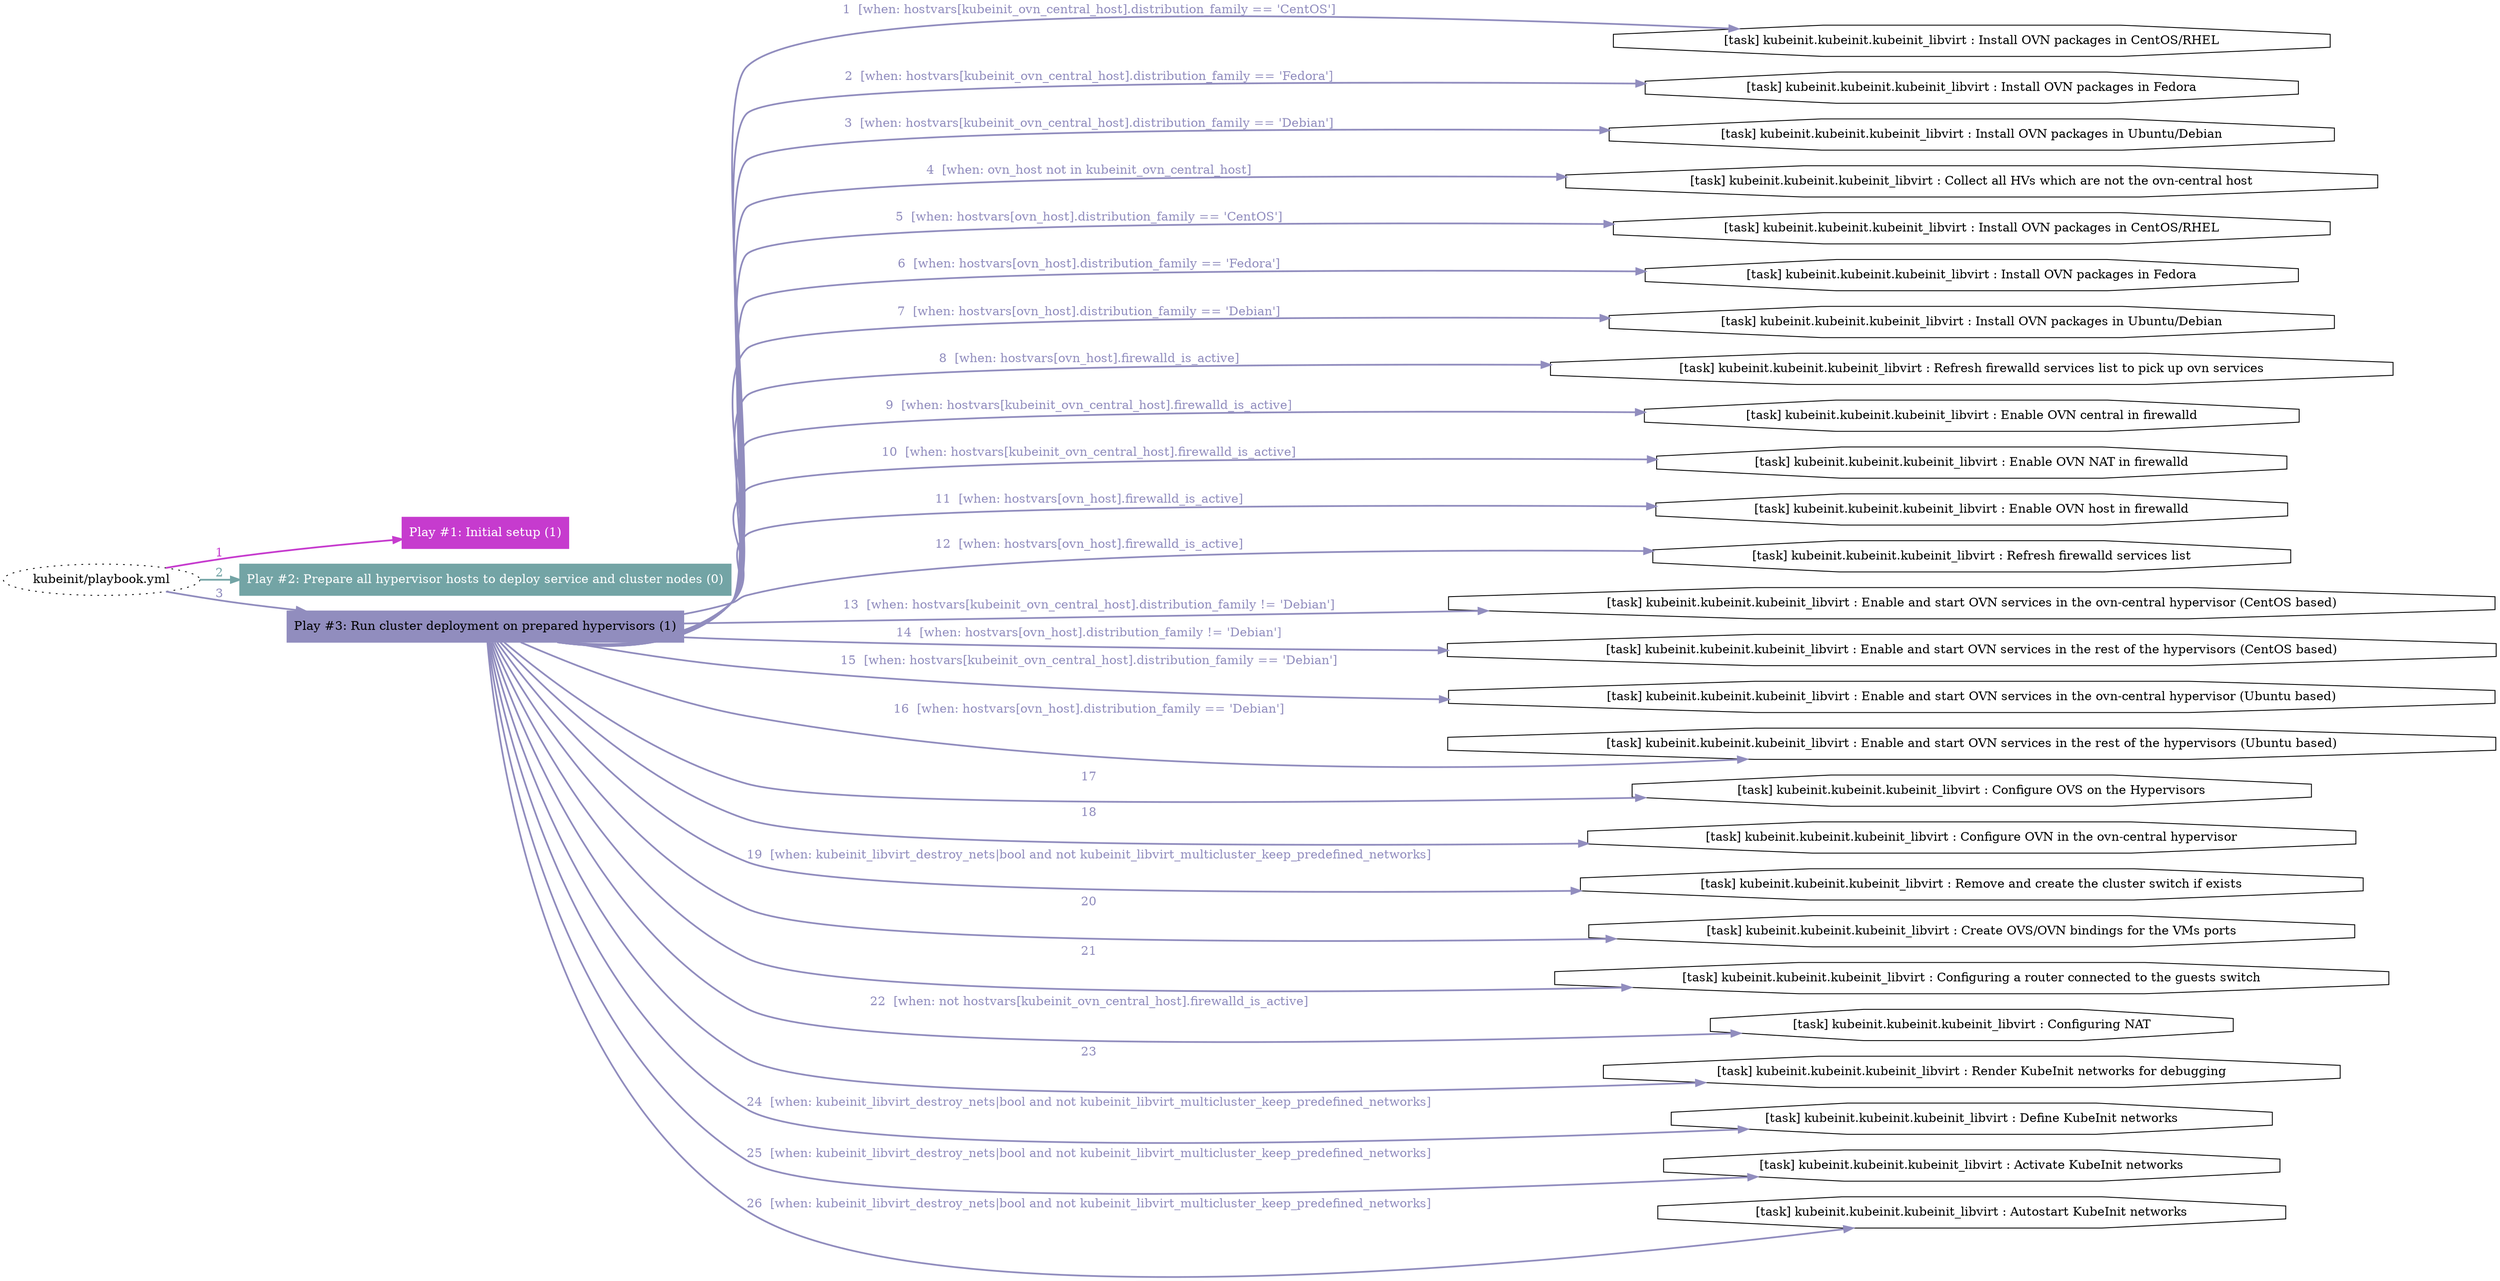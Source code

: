 digraph "kubeinit/playbook.yml "{
	graph [concentrate=true ordering=in rankdir=LR ratio=fill]
	edge [esep=5 sep=10]
	"kubeinit/playbook.yml" [id=root_node style=dotted]
	subgraph "Play #1: Initial setup (1) "{
		"Play #1: Initial setup (1)" [color="#c63bce" fontcolor="#ffffff" id="play_50b80529-363f-46ea-9512-910cd58925d3" shape=box style=filled tooltip=localhost]
		"kubeinit/playbook.yml" -> "Play #1: Initial setup (1)" [label=1 color="#c63bce" fontcolor="#c63bce" id="edge_b2bc109c-d4af-4611-9fff-2df0ba2a23ae" style=bold]
	}
	subgraph "Play #2: Prepare all hypervisor hosts to deploy service and cluster nodes (0) "{
		"Play #2: Prepare all hypervisor hosts to deploy service and cluster nodes (0)" [color="#73a4a5" fontcolor="#ffffff" id="play_8fa07cdf-9993-45c2-b00e-3bb74e259e1c" shape=box style=filled tooltip=""]
		"kubeinit/playbook.yml" -> "Play #2: Prepare all hypervisor hosts to deploy service and cluster nodes (0)" [label=2 color="#73a4a5" fontcolor="#73a4a5" id="edge_a7190315-46e2-4f5a-ba69-62b6a7f14372" style=bold]
	}
	subgraph "Play #3: Run cluster deployment on prepared hypervisors (1) "{
		"Play #3: Run cluster deployment on prepared hypervisors (1)" [color="#918dbe" fontcolor="#000000" id="play_ff10aa7b-bd0e-450d-a62e-85a58994f261" shape=box style=filled tooltip=localhost]
		"kubeinit/playbook.yml" -> "Play #3: Run cluster deployment on prepared hypervisors (1)" [label=3 color="#918dbe" fontcolor="#918dbe" id="edge_1a93e4a7-1f1f-41ed-9fcf-f3186f1beea0" style=bold]
		"task_bba0a97f-bd0e-4596-9583-58b39c2c51d3" [label="[task] kubeinit.kubeinit.kubeinit_libvirt : Install OVN packages in CentOS/RHEL" id="task_bba0a97f-bd0e-4596-9583-58b39c2c51d3" shape=octagon tooltip="[task] kubeinit.kubeinit.kubeinit_libvirt : Install OVN packages in CentOS/RHEL"]
		"Play #3: Run cluster deployment on prepared hypervisors (1)" -> "task_bba0a97f-bd0e-4596-9583-58b39c2c51d3" [label="1  [when: hostvars[kubeinit_ovn_central_host].distribution_family == 'CentOS']" color="#918dbe" fontcolor="#918dbe" id="edge_a7af22a4-fe82-42e3-8d7a-0c8a68d924a6" style=bold]
		"task_76d0b327-e853-48d8-8951-313ad81a3b12" [label="[task] kubeinit.kubeinit.kubeinit_libvirt : Install OVN packages in Fedora" id="task_76d0b327-e853-48d8-8951-313ad81a3b12" shape=octagon tooltip="[task] kubeinit.kubeinit.kubeinit_libvirt : Install OVN packages in Fedora"]
		"Play #3: Run cluster deployment on prepared hypervisors (1)" -> "task_76d0b327-e853-48d8-8951-313ad81a3b12" [label="2  [when: hostvars[kubeinit_ovn_central_host].distribution_family == 'Fedora']" color="#918dbe" fontcolor="#918dbe" id="edge_4347b384-00ff-475d-b409-3b5b6f392338" style=bold]
		"task_23d6b638-b694-48e1-9fb5-5c719842b900" [label="[task] kubeinit.kubeinit.kubeinit_libvirt : Install OVN packages in Ubuntu/Debian" id="task_23d6b638-b694-48e1-9fb5-5c719842b900" shape=octagon tooltip="[task] kubeinit.kubeinit.kubeinit_libvirt : Install OVN packages in Ubuntu/Debian"]
		"Play #3: Run cluster deployment on prepared hypervisors (1)" -> "task_23d6b638-b694-48e1-9fb5-5c719842b900" [label="3  [when: hostvars[kubeinit_ovn_central_host].distribution_family == 'Debian']" color="#918dbe" fontcolor="#918dbe" id="edge_024c37de-560d-4582-a9eb-11332b688589" style=bold]
		"task_a606b6bc-4212-451b-aad8-8c7abaf50e59" [label="[task] kubeinit.kubeinit.kubeinit_libvirt : Collect all HVs which are not the ovn-central host" id="task_a606b6bc-4212-451b-aad8-8c7abaf50e59" shape=octagon tooltip="[task] kubeinit.kubeinit.kubeinit_libvirt : Collect all HVs which are not the ovn-central host"]
		"Play #3: Run cluster deployment on prepared hypervisors (1)" -> "task_a606b6bc-4212-451b-aad8-8c7abaf50e59" [label="4  [when: ovn_host not in kubeinit_ovn_central_host]" color="#918dbe" fontcolor="#918dbe" id="edge_b856ad45-2c4c-4504-b87e-302ff4deb2fe" style=bold]
		"task_efba096f-8080-4b89-aeac-a39f286b5cb7" [label="[task] kubeinit.kubeinit.kubeinit_libvirt : Install OVN packages in CentOS/RHEL" id="task_efba096f-8080-4b89-aeac-a39f286b5cb7" shape=octagon tooltip="[task] kubeinit.kubeinit.kubeinit_libvirt : Install OVN packages in CentOS/RHEL"]
		"Play #3: Run cluster deployment on prepared hypervisors (1)" -> "task_efba096f-8080-4b89-aeac-a39f286b5cb7" [label="5  [when: hostvars[ovn_host].distribution_family == 'CentOS']" color="#918dbe" fontcolor="#918dbe" id="edge_4bbbda2d-c939-432e-a871-1ba7e2d58c85" style=bold]
		"task_2b2473ef-3493-496b-ab01-68a529538f31" [label="[task] kubeinit.kubeinit.kubeinit_libvirt : Install OVN packages in Fedora" id="task_2b2473ef-3493-496b-ab01-68a529538f31" shape=octagon tooltip="[task] kubeinit.kubeinit.kubeinit_libvirt : Install OVN packages in Fedora"]
		"Play #3: Run cluster deployment on prepared hypervisors (1)" -> "task_2b2473ef-3493-496b-ab01-68a529538f31" [label="6  [when: hostvars[ovn_host].distribution_family == 'Fedora']" color="#918dbe" fontcolor="#918dbe" id="edge_02bba635-fce4-4bec-922d-689522fe5ac8" style=bold]
		"task_b6092179-0458-41ae-81e2-50b5fdb48f47" [label="[task] kubeinit.kubeinit.kubeinit_libvirt : Install OVN packages in Ubuntu/Debian" id="task_b6092179-0458-41ae-81e2-50b5fdb48f47" shape=octagon tooltip="[task] kubeinit.kubeinit.kubeinit_libvirt : Install OVN packages in Ubuntu/Debian"]
		"Play #3: Run cluster deployment on prepared hypervisors (1)" -> "task_b6092179-0458-41ae-81e2-50b5fdb48f47" [label="7  [when: hostvars[ovn_host].distribution_family == 'Debian']" color="#918dbe" fontcolor="#918dbe" id="edge_cdb03351-80ab-4e73-bfd1-87a5fbe11885" style=bold]
		"task_00b228cb-1e5d-4d8d-96a2-6bbcb0902f60" [label="[task] kubeinit.kubeinit.kubeinit_libvirt : Refresh firewalld services list to pick up ovn services" id="task_00b228cb-1e5d-4d8d-96a2-6bbcb0902f60" shape=octagon tooltip="[task] kubeinit.kubeinit.kubeinit_libvirt : Refresh firewalld services list to pick up ovn services"]
		"Play #3: Run cluster deployment on prepared hypervisors (1)" -> "task_00b228cb-1e5d-4d8d-96a2-6bbcb0902f60" [label="8  [when: hostvars[ovn_host].firewalld_is_active]" color="#918dbe" fontcolor="#918dbe" id="edge_b727897c-37a7-4bfa-8b06-f71c4128682e" style=bold]
		"task_5bae3bd2-e0ee-4da3-b42f-6da146a337b9" [label="[task] kubeinit.kubeinit.kubeinit_libvirt : Enable OVN central in firewalld" id="task_5bae3bd2-e0ee-4da3-b42f-6da146a337b9" shape=octagon tooltip="[task] kubeinit.kubeinit.kubeinit_libvirt : Enable OVN central in firewalld"]
		"Play #3: Run cluster deployment on prepared hypervisors (1)" -> "task_5bae3bd2-e0ee-4da3-b42f-6da146a337b9" [label="9  [when: hostvars[kubeinit_ovn_central_host].firewalld_is_active]" color="#918dbe" fontcolor="#918dbe" id="edge_62a0bced-93ab-4960-b448-562b1bfc4a91" style=bold]
		"task_0330ab5c-9271-4309-99ca-9ff22c20f65a" [label="[task] kubeinit.kubeinit.kubeinit_libvirt : Enable OVN NAT in firewalld" id="task_0330ab5c-9271-4309-99ca-9ff22c20f65a" shape=octagon tooltip="[task] kubeinit.kubeinit.kubeinit_libvirt : Enable OVN NAT in firewalld"]
		"Play #3: Run cluster deployment on prepared hypervisors (1)" -> "task_0330ab5c-9271-4309-99ca-9ff22c20f65a" [label="10  [when: hostvars[kubeinit_ovn_central_host].firewalld_is_active]" color="#918dbe" fontcolor="#918dbe" id="edge_0cc8d11a-59f7-4336-b936-6252d9934aec" style=bold]
		"task_015f9e1a-d1da-4b33-b6e4-e1732ce6aca1" [label="[task] kubeinit.kubeinit.kubeinit_libvirt : Enable OVN host in firewalld" id="task_015f9e1a-d1da-4b33-b6e4-e1732ce6aca1" shape=octagon tooltip="[task] kubeinit.kubeinit.kubeinit_libvirt : Enable OVN host in firewalld"]
		"Play #3: Run cluster deployment on prepared hypervisors (1)" -> "task_015f9e1a-d1da-4b33-b6e4-e1732ce6aca1" [label="11  [when: hostvars[ovn_host].firewalld_is_active]" color="#918dbe" fontcolor="#918dbe" id="edge_5fdb505d-c133-4b01-a608-466cbf4fce93" style=bold]
		"task_ff3efc14-6844-49b8-8ef1-42c3bbf4f6cd" [label="[task] kubeinit.kubeinit.kubeinit_libvirt : Refresh firewalld services list" id="task_ff3efc14-6844-49b8-8ef1-42c3bbf4f6cd" shape=octagon tooltip="[task] kubeinit.kubeinit.kubeinit_libvirt : Refresh firewalld services list"]
		"Play #3: Run cluster deployment on prepared hypervisors (1)" -> "task_ff3efc14-6844-49b8-8ef1-42c3bbf4f6cd" [label="12  [when: hostvars[ovn_host].firewalld_is_active]" color="#918dbe" fontcolor="#918dbe" id="edge_a54ed3f1-e27d-4a62-8123-06e8c389b7d4" style=bold]
		"task_eb9b5e63-5e28-444e-bda9-8c7212ff4cba" [label="[task] kubeinit.kubeinit.kubeinit_libvirt : Enable and start OVN services in the ovn-central hypervisor (CentOS based)" id="task_eb9b5e63-5e28-444e-bda9-8c7212ff4cba" shape=octagon tooltip="[task] kubeinit.kubeinit.kubeinit_libvirt : Enable and start OVN services in the ovn-central hypervisor (CentOS based)"]
		"Play #3: Run cluster deployment on prepared hypervisors (1)" -> "task_eb9b5e63-5e28-444e-bda9-8c7212ff4cba" [label="13  [when: hostvars[kubeinit_ovn_central_host].distribution_family != 'Debian']" color="#918dbe" fontcolor="#918dbe" id="edge_47b0cfa1-6e18-448e-9353-af3c6627f2a8" style=bold]
		"task_f45ea1fe-00a7-4e0c-9c85-64430aa7c4ae" [label="[task] kubeinit.kubeinit.kubeinit_libvirt : Enable and start OVN services in the rest of the hypervisors (CentOS based)" id="task_f45ea1fe-00a7-4e0c-9c85-64430aa7c4ae" shape=octagon tooltip="[task] kubeinit.kubeinit.kubeinit_libvirt : Enable and start OVN services in the rest of the hypervisors (CentOS based)"]
		"Play #3: Run cluster deployment on prepared hypervisors (1)" -> "task_f45ea1fe-00a7-4e0c-9c85-64430aa7c4ae" [label="14  [when: hostvars[ovn_host].distribution_family != 'Debian']" color="#918dbe" fontcolor="#918dbe" id="edge_c191d400-cd88-4b16-b444-a51a9ccba732" style=bold]
		"task_c6c9579e-0e34-4d89-a3be-9006c5f87051" [label="[task] kubeinit.kubeinit.kubeinit_libvirt : Enable and start OVN services in the ovn-central hypervisor (Ubuntu based)" id="task_c6c9579e-0e34-4d89-a3be-9006c5f87051" shape=octagon tooltip="[task] kubeinit.kubeinit.kubeinit_libvirt : Enable and start OVN services in the ovn-central hypervisor (Ubuntu based)"]
		"Play #3: Run cluster deployment on prepared hypervisors (1)" -> "task_c6c9579e-0e34-4d89-a3be-9006c5f87051" [label="15  [when: hostvars[kubeinit_ovn_central_host].distribution_family == 'Debian']" color="#918dbe" fontcolor="#918dbe" id="edge_c356a45a-b33d-4736-90b4-5706fe153497" style=bold]
		"task_817fadaf-abfe-4def-a14f-853c31761400" [label="[task] kubeinit.kubeinit.kubeinit_libvirt : Enable and start OVN services in the rest of the hypervisors (Ubuntu based)" id="task_817fadaf-abfe-4def-a14f-853c31761400" shape=octagon tooltip="[task] kubeinit.kubeinit.kubeinit_libvirt : Enable and start OVN services in the rest of the hypervisors (Ubuntu based)"]
		"Play #3: Run cluster deployment on prepared hypervisors (1)" -> "task_817fadaf-abfe-4def-a14f-853c31761400" [label="16  [when: hostvars[ovn_host].distribution_family == 'Debian']" color="#918dbe" fontcolor="#918dbe" id="edge_e78efb0f-23ba-4153-8424-84493e4976d3" style=bold]
		"task_ea36c563-438e-4c26-92da-1235b5b0525b" [label="[task] kubeinit.kubeinit.kubeinit_libvirt : Configure OVS on the Hypervisors" id="task_ea36c563-438e-4c26-92da-1235b5b0525b" shape=octagon tooltip="[task] kubeinit.kubeinit.kubeinit_libvirt : Configure OVS on the Hypervisors"]
		"Play #3: Run cluster deployment on prepared hypervisors (1)" -> "task_ea36c563-438e-4c26-92da-1235b5b0525b" [label=17 color="#918dbe" fontcolor="#918dbe" id="edge_a9591345-9390-4f35-9ffc-f2883ec9252e" style=bold]
		"task_8bbc8c54-ab5f-4b78-81ea-7fe69f8e157e" [label="[task] kubeinit.kubeinit.kubeinit_libvirt : Configure OVN in the ovn-central hypervisor" id="task_8bbc8c54-ab5f-4b78-81ea-7fe69f8e157e" shape=octagon tooltip="[task] kubeinit.kubeinit.kubeinit_libvirt : Configure OVN in the ovn-central hypervisor"]
		"Play #3: Run cluster deployment on prepared hypervisors (1)" -> "task_8bbc8c54-ab5f-4b78-81ea-7fe69f8e157e" [label=18 color="#918dbe" fontcolor="#918dbe" id="edge_718c2436-660a-4c16-9697-03615055e010" style=bold]
		"task_8d07bdb7-6df7-4a09-aed6-d42cabde6d85" [label="[task] kubeinit.kubeinit.kubeinit_libvirt : Remove and create the cluster switch if exists" id="task_8d07bdb7-6df7-4a09-aed6-d42cabde6d85" shape=octagon tooltip="[task] kubeinit.kubeinit.kubeinit_libvirt : Remove and create the cluster switch if exists"]
		"Play #3: Run cluster deployment on prepared hypervisors (1)" -> "task_8d07bdb7-6df7-4a09-aed6-d42cabde6d85" [label="19  [when: kubeinit_libvirt_destroy_nets|bool and not kubeinit_libvirt_multicluster_keep_predefined_networks]" color="#918dbe" fontcolor="#918dbe" id="edge_0a590f8e-1d77-4168-921b-b1ffbc816bde" style=bold]
		"task_99b572d0-b916-4d68-b3be-cecca4e70912" [label="[task] kubeinit.kubeinit.kubeinit_libvirt : Create OVS/OVN bindings for the VMs ports" id="task_99b572d0-b916-4d68-b3be-cecca4e70912" shape=octagon tooltip="[task] kubeinit.kubeinit.kubeinit_libvirt : Create OVS/OVN bindings for the VMs ports"]
		"Play #3: Run cluster deployment on prepared hypervisors (1)" -> "task_99b572d0-b916-4d68-b3be-cecca4e70912" [label=20 color="#918dbe" fontcolor="#918dbe" id="edge_897c8ef6-1e43-49af-85ee-118b744a58d4" style=bold]
		"task_bef6d851-8497-4098-b837-cd70d69460ce" [label="[task] kubeinit.kubeinit.kubeinit_libvirt : Configuring a router connected to the guests switch" id="task_bef6d851-8497-4098-b837-cd70d69460ce" shape=octagon tooltip="[task] kubeinit.kubeinit.kubeinit_libvirt : Configuring a router connected to the guests switch"]
		"Play #3: Run cluster deployment on prepared hypervisors (1)" -> "task_bef6d851-8497-4098-b837-cd70d69460ce" [label=21 color="#918dbe" fontcolor="#918dbe" id="edge_cd8b0695-c8c9-433a-bb7b-32931ebfd888" style=bold]
		"task_56650ace-44a8-4458-901d-7512ed82910d" [label="[task] kubeinit.kubeinit.kubeinit_libvirt : Configuring NAT" id="task_56650ace-44a8-4458-901d-7512ed82910d" shape=octagon tooltip="[task] kubeinit.kubeinit.kubeinit_libvirt : Configuring NAT"]
		"Play #3: Run cluster deployment on prepared hypervisors (1)" -> "task_56650ace-44a8-4458-901d-7512ed82910d" [label="22  [when: not hostvars[kubeinit_ovn_central_host].firewalld_is_active]" color="#918dbe" fontcolor="#918dbe" id="edge_112137ca-8cca-4029-a53e-645732810d1d" style=bold]
		"task_3729e476-f927-41ea-81e1-35e629cdf8cc" [label="[task] kubeinit.kubeinit.kubeinit_libvirt : Render KubeInit networks for debugging" id="task_3729e476-f927-41ea-81e1-35e629cdf8cc" shape=octagon tooltip="[task] kubeinit.kubeinit.kubeinit_libvirt : Render KubeInit networks for debugging"]
		"Play #3: Run cluster deployment on prepared hypervisors (1)" -> "task_3729e476-f927-41ea-81e1-35e629cdf8cc" [label=23 color="#918dbe" fontcolor="#918dbe" id="edge_95622981-b1be-4085-b187-de8f9832819c" style=bold]
		"task_2dfb48c2-38ae-41b4-b1fc-cfaafdcd6fc0" [label="[task] kubeinit.kubeinit.kubeinit_libvirt : Define KubeInit networks" id="task_2dfb48c2-38ae-41b4-b1fc-cfaafdcd6fc0" shape=octagon tooltip="[task] kubeinit.kubeinit.kubeinit_libvirt : Define KubeInit networks"]
		"Play #3: Run cluster deployment on prepared hypervisors (1)" -> "task_2dfb48c2-38ae-41b4-b1fc-cfaafdcd6fc0" [label="24  [when: kubeinit_libvirt_destroy_nets|bool and not kubeinit_libvirt_multicluster_keep_predefined_networks]" color="#918dbe" fontcolor="#918dbe" id="edge_ea109cba-2738-4bd1-afd1-5c8d1dba7126" style=bold]
		"task_2d640ccc-323e-45f2-8213-108ed59fe666" [label="[task] kubeinit.kubeinit.kubeinit_libvirt : Activate KubeInit networks" id="task_2d640ccc-323e-45f2-8213-108ed59fe666" shape=octagon tooltip="[task] kubeinit.kubeinit.kubeinit_libvirt : Activate KubeInit networks"]
		"Play #3: Run cluster deployment on prepared hypervisors (1)" -> "task_2d640ccc-323e-45f2-8213-108ed59fe666" [label="25  [when: kubeinit_libvirt_destroy_nets|bool and not kubeinit_libvirt_multicluster_keep_predefined_networks]" color="#918dbe" fontcolor="#918dbe" id="edge_bf808762-90c9-43a6-b608-062e97101b20" style=bold]
		"task_4c406cbd-5fd9-4a6b-9460-e3b9cf6f6fa5" [label="[task] kubeinit.kubeinit.kubeinit_libvirt : Autostart KubeInit networks" id="task_4c406cbd-5fd9-4a6b-9460-e3b9cf6f6fa5" shape=octagon tooltip="[task] kubeinit.kubeinit.kubeinit_libvirt : Autostart KubeInit networks"]
		"Play #3: Run cluster deployment on prepared hypervisors (1)" -> "task_4c406cbd-5fd9-4a6b-9460-e3b9cf6f6fa5" [label="26  [when: kubeinit_libvirt_destroy_nets|bool and not kubeinit_libvirt_multicluster_keep_predefined_networks]" color="#918dbe" fontcolor="#918dbe" id="edge_c5d43ef9-9c3c-49fe-8d41-657bb7d15509" style=bold]
	}
}
